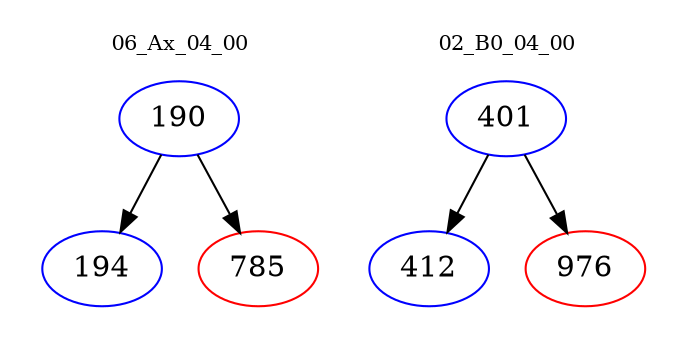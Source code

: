 digraph{
subgraph cluster_0 {
color = white
label = "06_Ax_04_00";
fontsize=10;
T0_190 [label="190", color="blue"]
T0_190 -> T0_194 [color="black"]
T0_194 [label="194", color="blue"]
T0_190 -> T0_785 [color="black"]
T0_785 [label="785", color="red"]
}
subgraph cluster_1 {
color = white
label = "02_B0_04_00";
fontsize=10;
T1_401 [label="401", color="blue"]
T1_401 -> T1_412 [color="black"]
T1_412 [label="412", color="blue"]
T1_401 -> T1_976 [color="black"]
T1_976 [label="976", color="red"]
}
}
